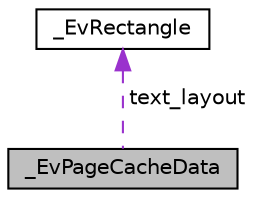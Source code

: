 digraph "_EvPageCacheData"
{
  edge [fontname="Helvetica",fontsize="10",labelfontname="Helvetica",labelfontsize="10"];
  node [fontname="Helvetica",fontsize="10",shape=record];
  Node1 [label="_EvPageCacheData",height=0.2,width=0.4,color="black", fillcolor="grey75", style="filled" fontcolor="black"];
  Node2 -> Node1 [dir="back",color="darkorchid3",fontsize="10",style="dashed",label=" text_layout" ,fontname="Helvetica"];
  Node2 [label="_EvRectangle",height=0.2,width=0.4,color="black", fillcolor="white", style="filled",URL="$d5/da6/struct__EvRectangle.html"];
}
